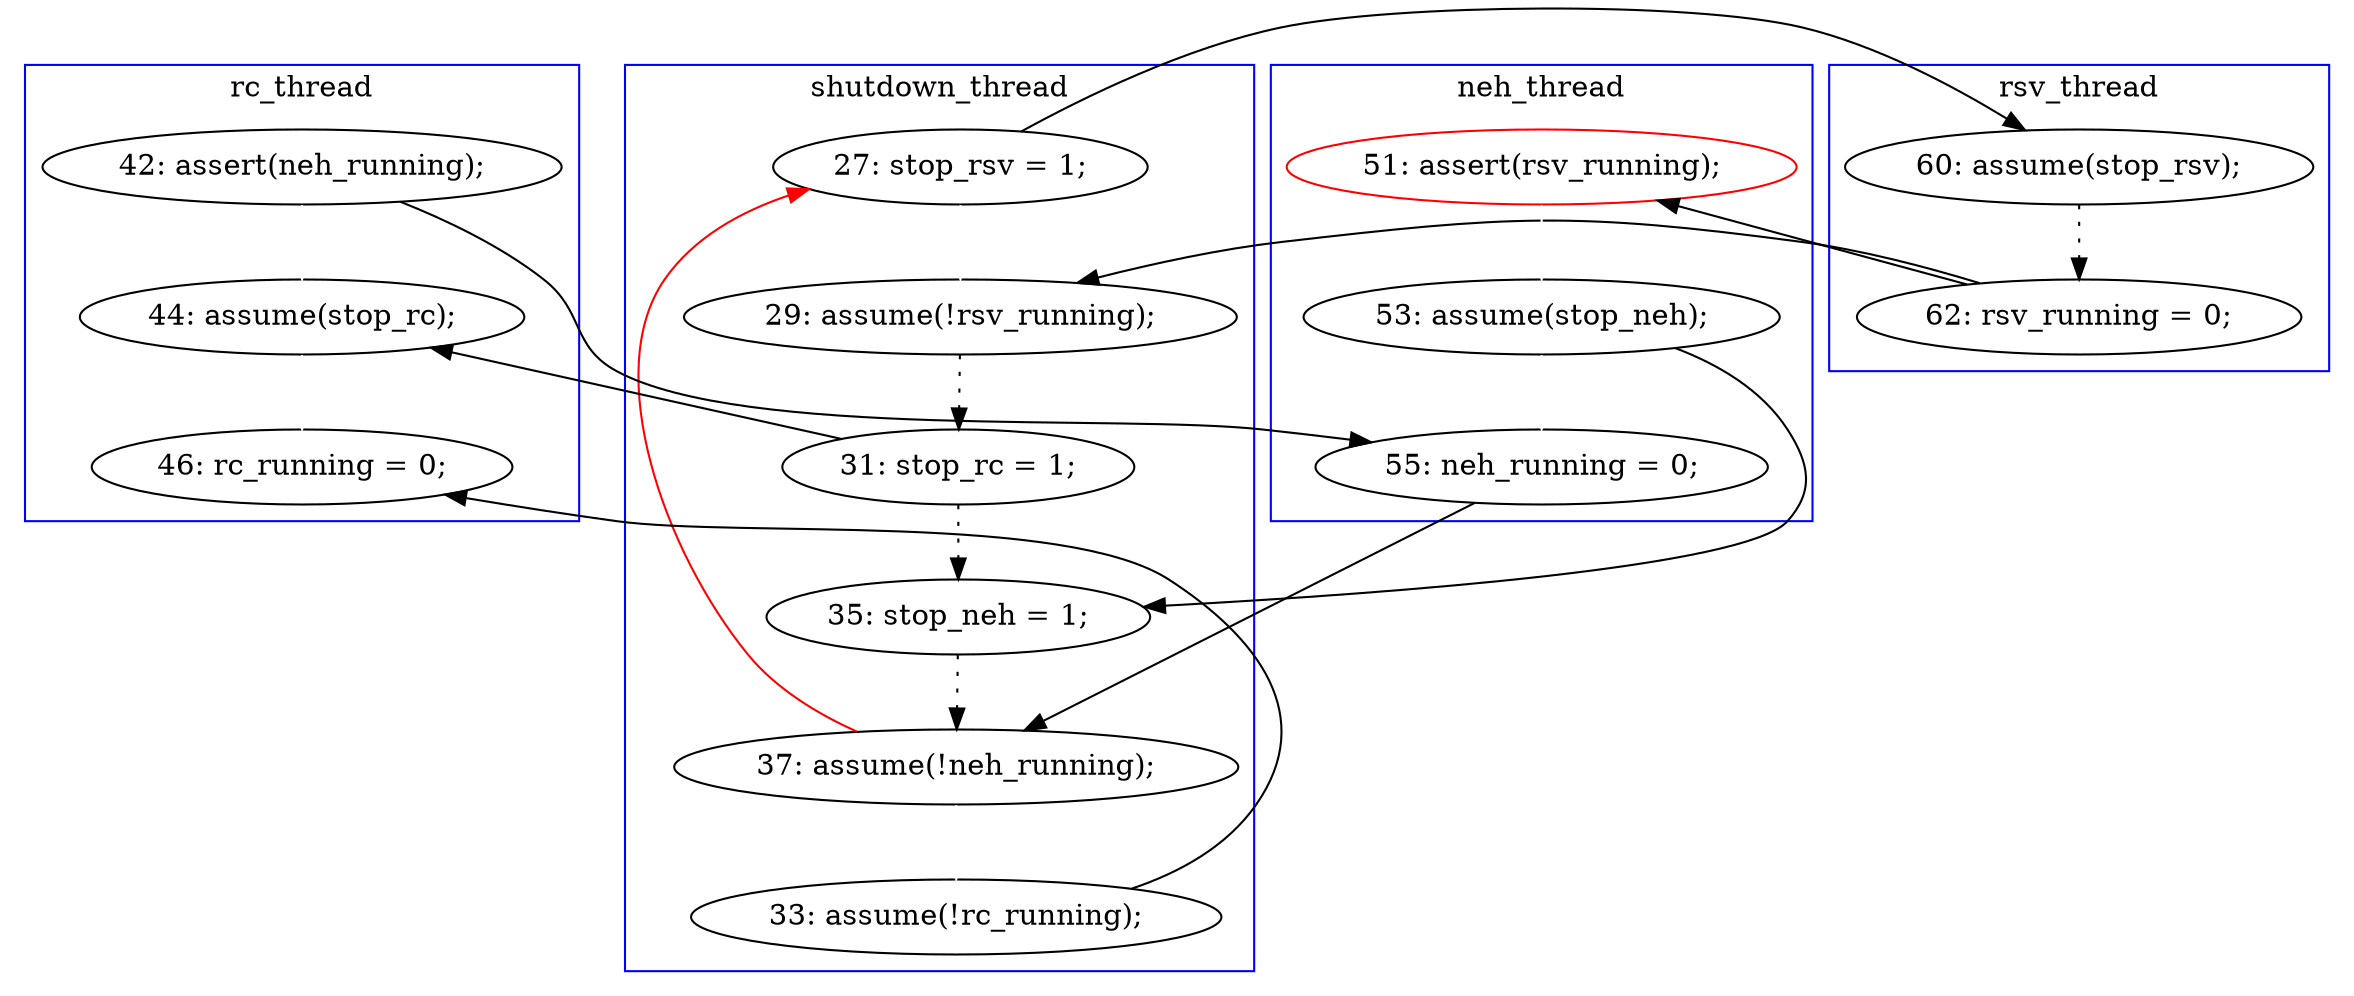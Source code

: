 digraph Counterexample {
	29 -> 31 [color = white, style = solid]
	16 -> 26 [color = black, style = solid, constraint = false]
	25 -> 28 [color = black, style = solid, constraint = false]
	26 -> 29 [color = black, style = solid, constraint = false]
	20 -> 23 [color = black, style = dotted]
	12 -> 20 [color = white, style = solid]
	29 -> 12 [color = red, style = solid, constraint = false]
	18 -> 19 [color = black, style = dotted]
	21 -> 25 [color = white, style = solid]
	28 -> 29 [color = black, style = dotted]
	27 -> 33 [color = white, style = solid]
	23 -> 27 [color = black, style = solid, constraint = false]
	31 -> 33 [color = black, style = solid, constraint = false]
	25 -> 26 [color = white, style = solid]
	16 -> 27 [color = white, style = solid]
	12 -> 18 [color = black, style = solid, constraint = false]
	19 -> 20 [color = black, style = solid, constraint = false]
	23 -> 28 [color = black, style = dotted]
	19 -> 21 [color = black, style = solid, constraint = false]
	subgraph cluster2 {
		label = rc_thread
		color = blue
		27  [label = "44: assume(stop_rc);"]
		33  [label = "46: rc_running = 0;"]
		16  [label = "42: assert(neh_running);"]
	}
	subgraph cluster3 {
		label = neh_thread
		color = blue
		25  [label = "53: assume(stop_neh);"]
		21  [label = "51: assert(rsv_running);", color = red]
		26  [label = "55: neh_running = 0;"]
	}
	subgraph cluster4 {
		label = rsv_thread
		color = blue
		18  [label = "60: assume(stop_rsv);"]
		19  [label = "62: rsv_running = 0;"]
	}
	subgraph cluster1 {
		label = shutdown_thread
		color = blue
		20  [label = "29: assume(!rsv_running);"]
		31  [label = "33: assume(!rc_running);"]
		23  [label = "31: stop_rc = 1;"]
		28  [label = "35: stop_neh = 1;"]
		29  [label = "37: assume(!neh_running);"]
		12  [label = "27: stop_rsv = 1;"]
	}
}